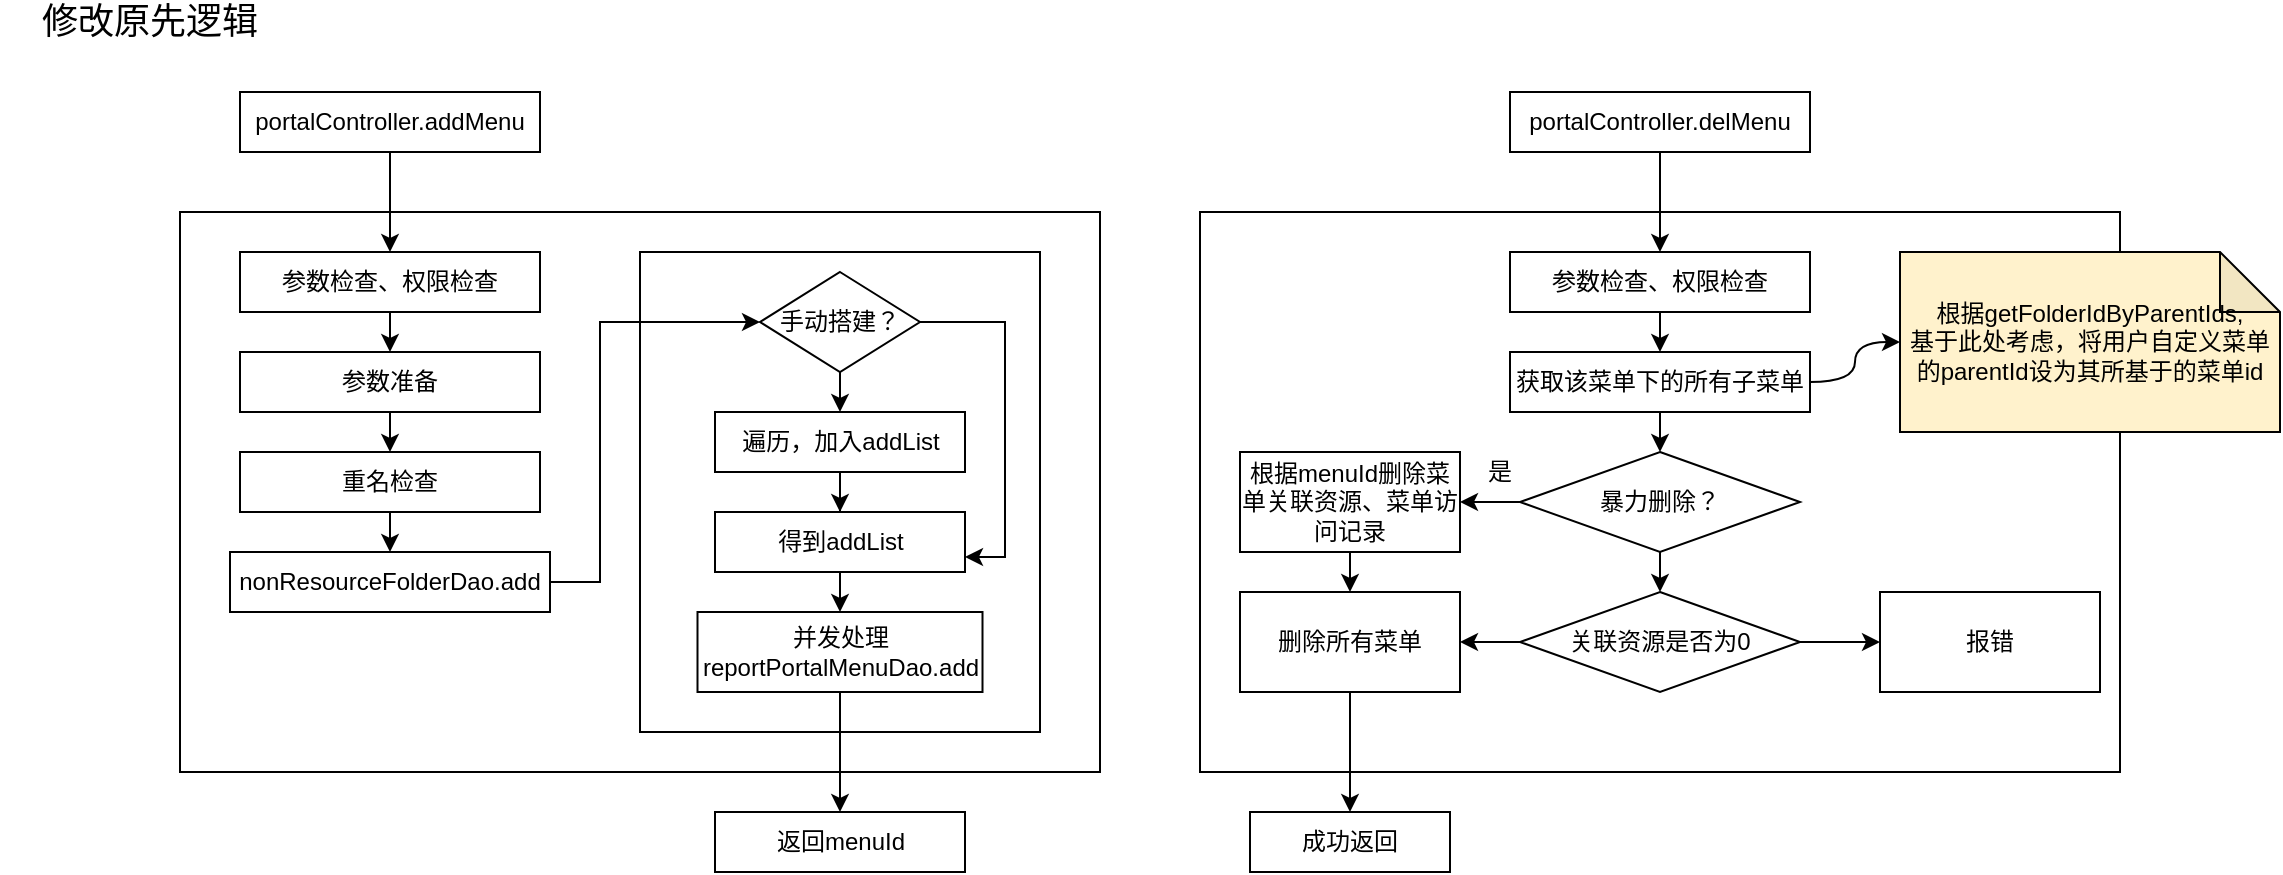 <mxfile version="14.9.1" type="github">
  <diagram id="uDczaw3I2eH_fePC4Wbo" name="第 1 页">
    <mxGraphModel dx="1108" dy="450" grid="1" gridSize="10" guides="1" tooltips="1" connect="1" arrows="1" fold="1" page="1" pageScale="1" pageWidth="827" pageHeight="1169" math="0" shadow="0">
      <root>
        <mxCell id="0" />
        <mxCell id="1" parent="0" />
        <mxCell id="B-G6yHQSD2SSI_nnKxvi-38" value="" style="rounded=0;whiteSpace=wrap;html=1;" vertex="1" parent="1">
          <mxGeometry x="640" y="130" width="460" height="280" as="geometry" />
        </mxCell>
        <mxCell id="B-G6yHQSD2SSI_nnKxvi-6" value="" style="rounded=0;whiteSpace=wrap;html=1;" vertex="1" parent="1">
          <mxGeometry x="130" y="130" width="460" height="280" as="geometry" />
        </mxCell>
        <mxCell id="B-G6yHQSD2SSI_nnKxvi-17" value="" style="rounded=0;whiteSpace=wrap;html=1;" vertex="1" parent="1">
          <mxGeometry x="360" y="150" width="200" height="240" as="geometry" />
        </mxCell>
        <mxCell id="B-G6yHQSD2SSI_nnKxvi-1" value="&lt;font style=&quot;font-size: 18px&quot;&gt;修改原先逻辑&lt;/font&gt;" style="text;html=1;strokeColor=none;fillColor=none;align=center;verticalAlign=middle;whiteSpace=wrap;rounded=0;" vertex="1" parent="1">
          <mxGeometry x="40" y="30" width="150" height="10" as="geometry" />
        </mxCell>
        <mxCell id="B-G6yHQSD2SSI_nnKxvi-11" style="edgeStyle=orthogonalEdgeStyle;rounded=0;orthogonalLoop=1;jettySize=auto;html=1;exitX=0.5;exitY=1;exitDx=0;exitDy=0;entryX=0.5;entryY=0;entryDx=0;entryDy=0;" edge="1" parent="1" source="B-G6yHQSD2SSI_nnKxvi-2" target="B-G6yHQSD2SSI_nnKxvi-9">
          <mxGeometry relative="1" as="geometry" />
        </mxCell>
        <mxCell id="B-G6yHQSD2SSI_nnKxvi-2" value="portalController.addMenu" style="rounded=0;whiteSpace=wrap;html=1;" vertex="1" parent="1">
          <mxGeometry x="160" y="70" width="150" height="30" as="geometry" />
        </mxCell>
        <mxCell id="B-G6yHQSD2SSI_nnKxvi-12" style="edgeStyle=orthogonalEdgeStyle;rounded=0;orthogonalLoop=1;jettySize=auto;html=1;exitX=0.5;exitY=1;exitDx=0;exitDy=0;entryX=0.5;entryY=0;entryDx=0;entryDy=0;" edge="1" parent="1" source="B-G6yHQSD2SSI_nnKxvi-9" target="B-G6yHQSD2SSI_nnKxvi-10">
          <mxGeometry relative="1" as="geometry" />
        </mxCell>
        <mxCell id="B-G6yHQSD2SSI_nnKxvi-9" value="参数检查、权限检查" style="rounded=0;whiteSpace=wrap;html=1;" vertex="1" parent="1">
          <mxGeometry x="160" y="150" width="150" height="30" as="geometry" />
        </mxCell>
        <mxCell id="B-G6yHQSD2SSI_nnKxvi-14" style="edgeStyle=orthogonalEdgeStyle;rounded=0;orthogonalLoop=1;jettySize=auto;html=1;exitX=0.5;exitY=1;exitDx=0;exitDy=0;entryX=0.5;entryY=0;entryDx=0;entryDy=0;" edge="1" parent="1" source="B-G6yHQSD2SSI_nnKxvi-10" target="B-G6yHQSD2SSI_nnKxvi-13">
          <mxGeometry relative="1" as="geometry" />
        </mxCell>
        <mxCell id="B-G6yHQSD2SSI_nnKxvi-10" value="参数准备" style="rounded=0;whiteSpace=wrap;html=1;" vertex="1" parent="1">
          <mxGeometry x="160" y="200" width="150" height="30" as="geometry" />
        </mxCell>
        <mxCell id="B-G6yHQSD2SSI_nnKxvi-16" style="edgeStyle=orthogonalEdgeStyle;rounded=0;orthogonalLoop=1;jettySize=auto;html=1;exitX=0.5;exitY=1;exitDx=0;exitDy=0;entryX=0.5;entryY=0;entryDx=0;entryDy=0;" edge="1" parent="1" source="B-G6yHQSD2SSI_nnKxvi-13" target="B-G6yHQSD2SSI_nnKxvi-15">
          <mxGeometry relative="1" as="geometry" />
        </mxCell>
        <mxCell id="B-G6yHQSD2SSI_nnKxvi-13" value="重名检查" style="rounded=0;whiteSpace=wrap;html=1;" vertex="1" parent="1">
          <mxGeometry x="160" y="250" width="150" height="30" as="geometry" />
        </mxCell>
        <mxCell id="B-G6yHQSD2SSI_nnKxvi-31" style="edgeStyle=orthogonalEdgeStyle;rounded=0;orthogonalLoop=1;jettySize=auto;html=1;exitX=1;exitY=0.5;exitDx=0;exitDy=0;entryX=0;entryY=0.5;entryDx=0;entryDy=0;" edge="1" parent="1" source="B-G6yHQSD2SSI_nnKxvi-15" target="B-G6yHQSD2SSI_nnKxvi-21">
          <mxGeometry relative="1" as="geometry">
            <Array as="points">
              <mxPoint x="340" y="315" />
              <mxPoint x="340" y="185" />
            </Array>
          </mxGeometry>
        </mxCell>
        <mxCell id="B-G6yHQSD2SSI_nnKxvi-15" value="nonResourceFolderDao.add" style="rounded=0;whiteSpace=wrap;html=1;" vertex="1" parent="1">
          <mxGeometry x="155" y="300" width="160" height="30" as="geometry" />
        </mxCell>
        <mxCell id="B-G6yHQSD2SSI_nnKxvi-23" style="edgeStyle=orthogonalEdgeStyle;rounded=0;orthogonalLoop=1;jettySize=auto;html=1;exitX=0.5;exitY=1;exitDx=0;exitDy=0;entryX=0.5;entryY=0;entryDx=0;entryDy=0;" edge="1" parent="1" source="B-G6yHQSD2SSI_nnKxvi-21" target="B-G6yHQSD2SSI_nnKxvi-22">
          <mxGeometry relative="1" as="geometry" />
        </mxCell>
        <mxCell id="B-G6yHQSD2SSI_nnKxvi-32" style="edgeStyle=orthogonalEdgeStyle;rounded=0;orthogonalLoop=1;jettySize=auto;html=1;exitX=1;exitY=0.5;exitDx=0;exitDy=0;entryX=1;entryY=0.75;entryDx=0;entryDy=0;" edge="1" parent="1" source="B-G6yHQSD2SSI_nnKxvi-21" target="B-G6yHQSD2SSI_nnKxvi-28">
          <mxGeometry relative="1" as="geometry" />
        </mxCell>
        <mxCell id="B-G6yHQSD2SSI_nnKxvi-21" value="手动搭建？" style="rhombus;whiteSpace=wrap;html=1;" vertex="1" parent="1">
          <mxGeometry x="420" y="160" width="80" height="50" as="geometry" />
        </mxCell>
        <mxCell id="B-G6yHQSD2SSI_nnKxvi-29" style="edgeStyle=orthogonalEdgeStyle;rounded=0;orthogonalLoop=1;jettySize=auto;html=1;exitX=0.5;exitY=1;exitDx=0;exitDy=0;" edge="1" parent="1" source="B-G6yHQSD2SSI_nnKxvi-22" target="B-G6yHQSD2SSI_nnKxvi-28">
          <mxGeometry relative="1" as="geometry" />
        </mxCell>
        <mxCell id="B-G6yHQSD2SSI_nnKxvi-22" value="遍历，加入addList" style="rounded=0;whiteSpace=wrap;html=1;" vertex="1" parent="1">
          <mxGeometry x="397.5" y="230" width="125" height="30" as="geometry" />
        </mxCell>
        <mxCell id="B-G6yHQSD2SSI_nnKxvi-36" style="edgeStyle=orthogonalEdgeStyle;rounded=0;orthogonalLoop=1;jettySize=auto;html=1;exitX=0.5;exitY=1;exitDx=0;exitDy=0;entryX=0.5;entryY=0;entryDx=0;entryDy=0;" edge="1" parent="1" source="B-G6yHQSD2SSI_nnKxvi-25" target="B-G6yHQSD2SSI_nnKxvi-35">
          <mxGeometry relative="1" as="geometry" />
        </mxCell>
        <mxCell id="B-G6yHQSD2SSI_nnKxvi-25" value="并发处理&lt;br&gt;reportPortalMenuDao.add" style="rounded=0;whiteSpace=wrap;html=1;" vertex="1" parent="1">
          <mxGeometry x="388.75" y="330" width="142.5" height="40" as="geometry" />
        </mxCell>
        <mxCell id="B-G6yHQSD2SSI_nnKxvi-30" style="edgeStyle=orthogonalEdgeStyle;rounded=0;orthogonalLoop=1;jettySize=auto;html=1;exitX=0.5;exitY=1;exitDx=0;exitDy=0;entryX=0.5;entryY=0;entryDx=0;entryDy=0;" edge="1" parent="1" source="B-G6yHQSD2SSI_nnKxvi-28" target="B-G6yHQSD2SSI_nnKxvi-25">
          <mxGeometry relative="1" as="geometry" />
        </mxCell>
        <mxCell id="B-G6yHQSD2SSI_nnKxvi-28" value="得到addList" style="rounded=0;whiteSpace=wrap;html=1;" vertex="1" parent="1">
          <mxGeometry x="397.5" y="280" width="125" height="30" as="geometry" />
        </mxCell>
        <mxCell id="B-G6yHQSD2SSI_nnKxvi-35" value="返回menuId" style="rounded=0;whiteSpace=wrap;html=1;" vertex="1" parent="1">
          <mxGeometry x="397.5" y="430" width="125" height="30" as="geometry" />
        </mxCell>
        <mxCell id="B-G6yHQSD2SSI_nnKxvi-40" style="edgeStyle=orthogonalEdgeStyle;rounded=0;orthogonalLoop=1;jettySize=auto;html=1;exitX=0.5;exitY=1;exitDx=0;exitDy=0;" edge="1" parent="1" source="B-G6yHQSD2SSI_nnKxvi-37" target="B-G6yHQSD2SSI_nnKxvi-39">
          <mxGeometry relative="1" as="geometry" />
        </mxCell>
        <mxCell id="B-G6yHQSD2SSI_nnKxvi-37" value="portalController.delMenu" style="rounded=0;whiteSpace=wrap;html=1;" vertex="1" parent="1">
          <mxGeometry x="795" y="70" width="150" height="30" as="geometry" />
        </mxCell>
        <mxCell id="B-G6yHQSD2SSI_nnKxvi-47" style="edgeStyle=orthogonalEdgeStyle;curved=1;rounded=0;orthogonalLoop=1;jettySize=auto;html=1;exitX=0.5;exitY=1;exitDx=0;exitDy=0;" edge="1" parent="1" source="B-G6yHQSD2SSI_nnKxvi-39" target="B-G6yHQSD2SSI_nnKxvi-41">
          <mxGeometry relative="1" as="geometry" />
        </mxCell>
        <mxCell id="B-G6yHQSD2SSI_nnKxvi-39" value="参数检查、权限检查" style="rounded=0;whiteSpace=wrap;html=1;" vertex="1" parent="1">
          <mxGeometry x="795" y="150" width="150" height="30" as="geometry" />
        </mxCell>
        <mxCell id="B-G6yHQSD2SSI_nnKxvi-46" style="edgeStyle=orthogonalEdgeStyle;rounded=0;orthogonalLoop=1;jettySize=auto;html=1;exitX=1;exitY=0.5;exitDx=0;exitDy=0;curved=1;" edge="1" parent="1" source="B-G6yHQSD2SSI_nnKxvi-41" target="B-G6yHQSD2SSI_nnKxvi-44">
          <mxGeometry relative="1" as="geometry" />
        </mxCell>
        <mxCell id="B-G6yHQSD2SSI_nnKxvi-48" style="edgeStyle=orthogonalEdgeStyle;curved=1;rounded=0;orthogonalLoop=1;jettySize=auto;html=1;exitX=0.5;exitY=1;exitDx=0;exitDy=0;entryX=0.5;entryY=0;entryDx=0;entryDy=0;" edge="1" parent="1" source="B-G6yHQSD2SSI_nnKxvi-41" target="B-G6yHQSD2SSI_nnKxvi-42">
          <mxGeometry relative="1" as="geometry" />
        </mxCell>
        <mxCell id="B-G6yHQSD2SSI_nnKxvi-41" value="获取该菜单下的所有子菜单" style="rounded=0;whiteSpace=wrap;html=1;" vertex="1" parent="1">
          <mxGeometry x="795" y="200" width="150" height="30" as="geometry" />
        </mxCell>
        <mxCell id="B-G6yHQSD2SSI_nnKxvi-49" style="edgeStyle=orthogonalEdgeStyle;curved=1;rounded=0;orthogonalLoop=1;jettySize=auto;html=1;exitX=0;exitY=0.5;exitDx=0;exitDy=0;entryX=1;entryY=0.5;entryDx=0;entryDy=0;" edge="1" parent="1" source="B-G6yHQSD2SSI_nnKxvi-42" target="B-G6yHQSD2SSI_nnKxvi-43">
          <mxGeometry relative="1" as="geometry" />
        </mxCell>
        <mxCell id="B-G6yHQSD2SSI_nnKxvi-60" style="edgeStyle=none;rounded=0;orthogonalLoop=1;jettySize=auto;html=1;exitX=0.5;exitY=1;exitDx=0;exitDy=0;" edge="1" parent="1" source="B-G6yHQSD2SSI_nnKxvi-42" target="B-G6yHQSD2SSI_nnKxvi-53">
          <mxGeometry relative="1" as="geometry" />
        </mxCell>
        <mxCell id="B-G6yHQSD2SSI_nnKxvi-42" value="暴力删除？" style="rhombus;whiteSpace=wrap;html=1;" vertex="1" parent="1">
          <mxGeometry x="800" y="250" width="140" height="50" as="geometry" />
        </mxCell>
        <mxCell id="B-G6yHQSD2SSI_nnKxvi-52" style="edgeStyle=orthogonalEdgeStyle;curved=1;rounded=0;orthogonalLoop=1;jettySize=auto;html=1;exitX=0.5;exitY=1;exitDx=0;exitDy=0;entryX=0.5;entryY=0;entryDx=0;entryDy=0;" edge="1" parent="1" source="B-G6yHQSD2SSI_nnKxvi-43" target="B-G6yHQSD2SSI_nnKxvi-51">
          <mxGeometry relative="1" as="geometry" />
        </mxCell>
        <mxCell id="B-G6yHQSD2SSI_nnKxvi-43" value="根据menuId删除菜单关联资源、菜单访问记录" style="rounded=0;whiteSpace=wrap;html=1;" vertex="1" parent="1">
          <mxGeometry x="660" y="250" width="110" height="50" as="geometry" />
        </mxCell>
        <mxCell id="B-G6yHQSD2SSI_nnKxvi-44" value="根据getFolderIdByParentIds,&lt;br&gt;基于此处考虑，将用户自定义菜单的parentId设为其所基于的菜单id" style="shape=note;whiteSpace=wrap;html=1;backgroundOutline=1;darkOpacity=0.05;fillColor=#FFF2CC;" vertex="1" parent="1">
          <mxGeometry x="990" y="150" width="190" height="90" as="geometry" />
        </mxCell>
        <mxCell id="B-G6yHQSD2SSI_nnKxvi-50" value="是" style="text;html=1;strokeColor=none;fillColor=none;align=center;verticalAlign=middle;whiteSpace=wrap;rounded=0;" vertex="1" parent="1">
          <mxGeometry x="770" y="250" width="40" height="20" as="geometry" />
        </mxCell>
        <mxCell id="B-G6yHQSD2SSI_nnKxvi-58" style="edgeStyle=none;rounded=0;orthogonalLoop=1;jettySize=auto;html=1;exitX=0.5;exitY=1;exitDx=0;exitDy=0;entryX=0.5;entryY=0;entryDx=0;entryDy=0;" edge="1" parent="1" source="B-G6yHQSD2SSI_nnKxvi-51" target="B-G6yHQSD2SSI_nnKxvi-57">
          <mxGeometry relative="1" as="geometry" />
        </mxCell>
        <mxCell id="B-G6yHQSD2SSI_nnKxvi-51" value="删除所有菜单" style="rounded=0;whiteSpace=wrap;html=1;" vertex="1" parent="1">
          <mxGeometry x="660" y="320" width="110" height="50" as="geometry" />
        </mxCell>
        <mxCell id="B-G6yHQSD2SSI_nnKxvi-55" style="rounded=0;orthogonalLoop=1;jettySize=auto;html=1;exitX=0;exitY=0.5;exitDx=0;exitDy=0;" edge="1" parent="1" source="B-G6yHQSD2SSI_nnKxvi-53" target="B-G6yHQSD2SSI_nnKxvi-51">
          <mxGeometry relative="1" as="geometry" />
        </mxCell>
        <mxCell id="B-G6yHQSD2SSI_nnKxvi-56" style="edgeStyle=none;rounded=0;orthogonalLoop=1;jettySize=auto;html=1;exitX=1;exitY=0.5;exitDx=0;exitDy=0;entryX=0;entryY=0.5;entryDx=0;entryDy=0;" edge="1" parent="1" source="B-G6yHQSD2SSI_nnKxvi-53" target="B-G6yHQSD2SSI_nnKxvi-54">
          <mxGeometry relative="1" as="geometry" />
        </mxCell>
        <mxCell id="B-G6yHQSD2SSI_nnKxvi-53" value="关联资源是否为0" style="rhombus;whiteSpace=wrap;html=1;" vertex="1" parent="1">
          <mxGeometry x="800" y="320" width="140" height="50" as="geometry" />
        </mxCell>
        <mxCell id="B-G6yHQSD2SSI_nnKxvi-54" value="报错" style="rounded=0;whiteSpace=wrap;html=1;" vertex="1" parent="1">
          <mxGeometry x="980" y="320" width="110" height="50" as="geometry" />
        </mxCell>
        <mxCell id="B-G6yHQSD2SSI_nnKxvi-57" value="成功返回" style="rounded=0;whiteSpace=wrap;html=1;" vertex="1" parent="1">
          <mxGeometry x="665" y="430" width="100" height="30" as="geometry" />
        </mxCell>
      </root>
    </mxGraphModel>
  </diagram>
</mxfile>
